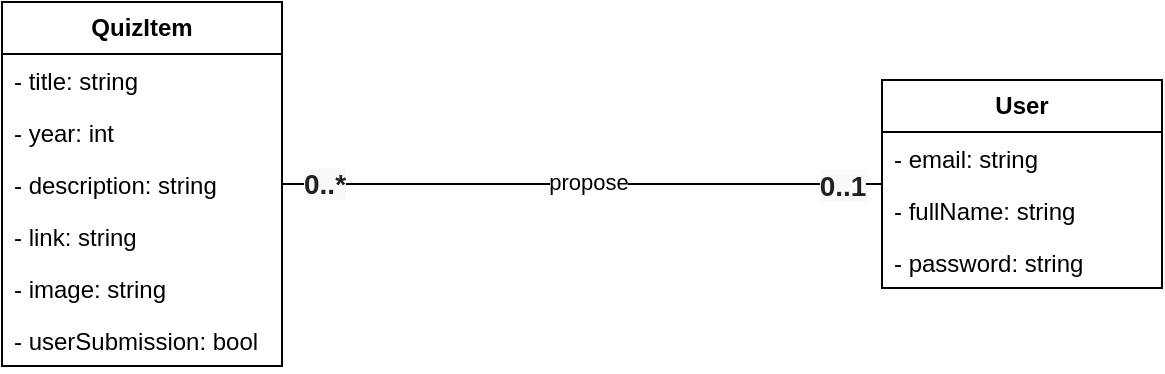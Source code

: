 <mxfile version="21.7.5" type="device">
  <diagram name="Pagina-1" id="lk-usPlRgp-3i5gw0hmq">
    <mxGraphModel dx="1116" dy="557" grid="1" gridSize="10" guides="1" tooltips="1" connect="1" arrows="1" fold="1" page="1" pageScale="1" pageWidth="827" pageHeight="1169" math="0" shadow="0">
      <root>
        <mxCell id="0" />
        <mxCell id="1" parent="0" />
        <mxCell id="8baIQIglKr2Zo1Fmop3Y-1" value="&lt;b&gt;QuizItem&lt;/b&gt;" style="swimlane;fontStyle=0;childLayout=stackLayout;horizontal=1;startSize=26;fillColor=none;horizontalStack=0;resizeParent=1;resizeParentMax=0;resizeLast=0;collapsible=1;marginBottom=0;whiteSpace=wrap;html=1;" vertex="1" parent="1">
          <mxGeometry x="120" y="200" width="140" height="182" as="geometry" />
        </mxCell>
        <mxCell id="8baIQIglKr2Zo1Fmop3Y-2" value="- title: string" style="text;strokeColor=none;fillColor=none;align=left;verticalAlign=top;spacingLeft=4;spacingRight=4;overflow=hidden;rotatable=0;points=[[0,0.5],[1,0.5]];portConstraint=eastwest;whiteSpace=wrap;html=1;" vertex="1" parent="8baIQIglKr2Zo1Fmop3Y-1">
          <mxGeometry y="26" width="140" height="26" as="geometry" />
        </mxCell>
        <mxCell id="8baIQIglKr2Zo1Fmop3Y-5" value="- year: int" style="text;strokeColor=none;fillColor=none;align=left;verticalAlign=top;spacingLeft=4;spacingRight=4;overflow=hidden;rotatable=0;points=[[0,0.5],[1,0.5]];portConstraint=eastwest;whiteSpace=wrap;html=1;" vertex="1" parent="8baIQIglKr2Zo1Fmop3Y-1">
          <mxGeometry y="52" width="140" height="26" as="geometry" />
        </mxCell>
        <mxCell id="8baIQIglKr2Zo1Fmop3Y-6" value="- description: string" style="text;strokeColor=none;fillColor=none;align=left;verticalAlign=top;spacingLeft=4;spacingRight=4;overflow=hidden;rotatable=0;points=[[0,0.5],[1,0.5]];portConstraint=eastwest;whiteSpace=wrap;html=1;" vertex="1" parent="8baIQIglKr2Zo1Fmop3Y-1">
          <mxGeometry y="78" width="140" height="26" as="geometry" />
        </mxCell>
        <mxCell id="8baIQIglKr2Zo1Fmop3Y-7" value="- link: string" style="text;strokeColor=none;fillColor=none;align=left;verticalAlign=top;spacingLeft=4;spacingRight=4;overflow=hidden;rotatable=0;points=[[0,0.5],[1,0.5]];portConstraint=eastwest;whiteSpace=wrap;html=1;" vertex="1" parent="8baIQIglKr2Zo1Fmop3Y-1">
          <mxGeometry y="104" width="140" height="26" as="geometry" />
        </mxCell>
        <mxCell id="8baIQIglKr2Zo1Fmop3Y-8" value="- image: string" style="text;strokeColor=none;fillColor=none;align=left;verticalAlign=top;spacingLeft=4;spacingRight=4;overflow=hidden;rotatable=0;points=[[0,0.5],[1,0.5]];portConstraint=eastwest;whiteSpace=wrap;html=1;" vertex="1" parent="8baIQIglKr2Zo1Fmop3Y-1">
          <mxGeometry y="130" width="140" height="26" as="geometry" />
        </mxCell>
        <mxCell id="8baIQIglKr2Zo1Fmop3Y-9" value="- userSubmission: bool" style="text;strokeColor=none;fillColor=none;align=left;verticalAlign=top;spacingLeft=4;spacingRight=4;overflow=hidden;rotatable=0;points=[[0,0.5],[1,0.5]];portConstraint=eastwest;whiteSpace=wrap;html=1;" vertex="1" parent="8baIQIglKr2Zo1Fmop3Y-1">
          <mxGeometry y="156" width="140" height="26" as="geometry" />
        </mxCell>
        <mxCell id="8baIQIglKr2Zo1Fmop3Y-10" value="&lt;b&gt;User&lt;/b&gt;" style="swimlane;fontStyle=0;childLayout=stackLayout;horizontal=1;startSize=26;fillColor=none;horizontalStack=0;resizeParent=1;resizeParentMax=0;resizeLast=0;collapsible=1;marginBottom=0;whiteSpace=wrap;html=1;" vertex="1" parent="1">
          <mxGeometry x="560" y="239" width="140" height="104" as="geometry" />
        </mxCell>
        <mxCell id="8baIQIglKr2Zo1Fmop3Y-11" value="- email: string" style="text;strokeColor=none;fillColor=none;align=left;verticalAlign=top;spacingLeft=4;spacingRight=4;overflow=hidden;rotatable=0;points=[[0,0.5],[1,0.5]];portConstraint=eastwest;whiteSpace=wrap;html=1;" vertex="1" parent="8baIQIglKr2Zo1Fmop3Y-10">
          <mxGeometry y="26" width="140" height="26" as="geometry" />
        </mxCell>
        <mxCell id="8baIQIglKr2Zo1Fmop3Y-13" value="- fullName: string" style="text;strokeColor=none;fillColor=none;align=left;verticalAlign=top;spacingLeft=4;spacingRight=4;overflow=hidden;rotatable=0;points=[[0,0.5],[1,0.5]];portConstraint=eastwest;whiteSpace=wrap;html=1;" vertex="1" parent="8baIQIglKr2Zo1Fmop3Y-10">
          <mxGeometry y="52" width="140" height="26" as="geometry" />
        </mxCell>
        <mxCell id="8baIQIglKr2Zo1Fmop3Y-14" value="- password: string" style="text;strokeColor=none;fillColor=none;align=left;verticalAlign=top;spacingLeft=4;spacingRight=4;overflow=hidden;rotatable=0;points=[[0,0.5],[1,0.5]];portConstraint=eastwest;whiteSpace=wrap;html=1;" vertex="1" parent="8baIQIglKr2Zo1Fmop3Y-10">
          <mxGeometry y="78" width="140" height="26" as="geometry" />
        </mxCell>
        <mxCell id="8baIQIglKr2Zo1Fmop3Y-18" value="" style="endArrow=none;html=1;rounded=0;" edge="1" parent="1" source="8baIQIglKr2Zo1Fmop3Y-1" target="8baIQIglKr2Zo1Fmop3Y-10">
          <mxGeometry width="50" height="50" relative="1" as="geometry">
            <mxPoint x="430" y="390" as="sourcePoint" />
            <mxPoint x="480" y="340" as="targetPoint" />
          </mxGeometry>
        </mxCell>
        <mxCell id="8baIQIglKr2Zo1Fmop3Y-19" value="propose" style="edgeLabel;html=1;align=center;verticalAlign=middle;resizable=0;points=[];" vertex="1" connectable="0" parent="8baIQIglKr2Zo1Fmop3Y-18">
          <mxGeometry x="0.018" y="1" relative="1" as="geometry">
            <mxPoint as="offset" />
          </mxGeometry>
        </mxCell>
        <mxCell id="8baIQIglKr2Zo1Fmop3Y-21" value="&lt;b style=&quot;color: rgb(32, 33, 34); font-family: sans-serif; font-size: 14px; background-color: rgb(248, 249, 250);&quot;&gt;0..1&lt;/b&gt;" style="edgeLabel;html=1;align=center;verticalAlign=middle;resizable=0;points=[];" vertex="1" connectable="0" parent="8baIQIglKr2Zo1Fmop3Y-18">
          <mxGeometry x="0.92" y="-1" relative="1" as="geometry">
            <mxPoint x="-8" as="offset" />
          </mxGeometry>
        </mxCell>
        <mxCell id="8baIQIglKr2Zo1Fmop3Y-22" value="&lt;b style=&quot;color: rgb(32, 33, 34); font-family: sans-serif; font-size: 14px; background-color: rgb(248, 249, 250);&quot;&gt;0..*&lt;/b&gt;" style="edgeLabel;html=1;align=center;verticalAlign=middle;resizable=0;points=[];" vertex="1" connectable="0" parent="8baIQIglKr2Zo1Fmop3Y-18">
          <mxGeometry x="-0.924" relative="1" as="geometry">
            <mxPoint x="9" as="offset" />
          </mxGeometry>
        </mxCell>
      </root>
    </mxGraphModel>
  </diagram>
</mxfile>
